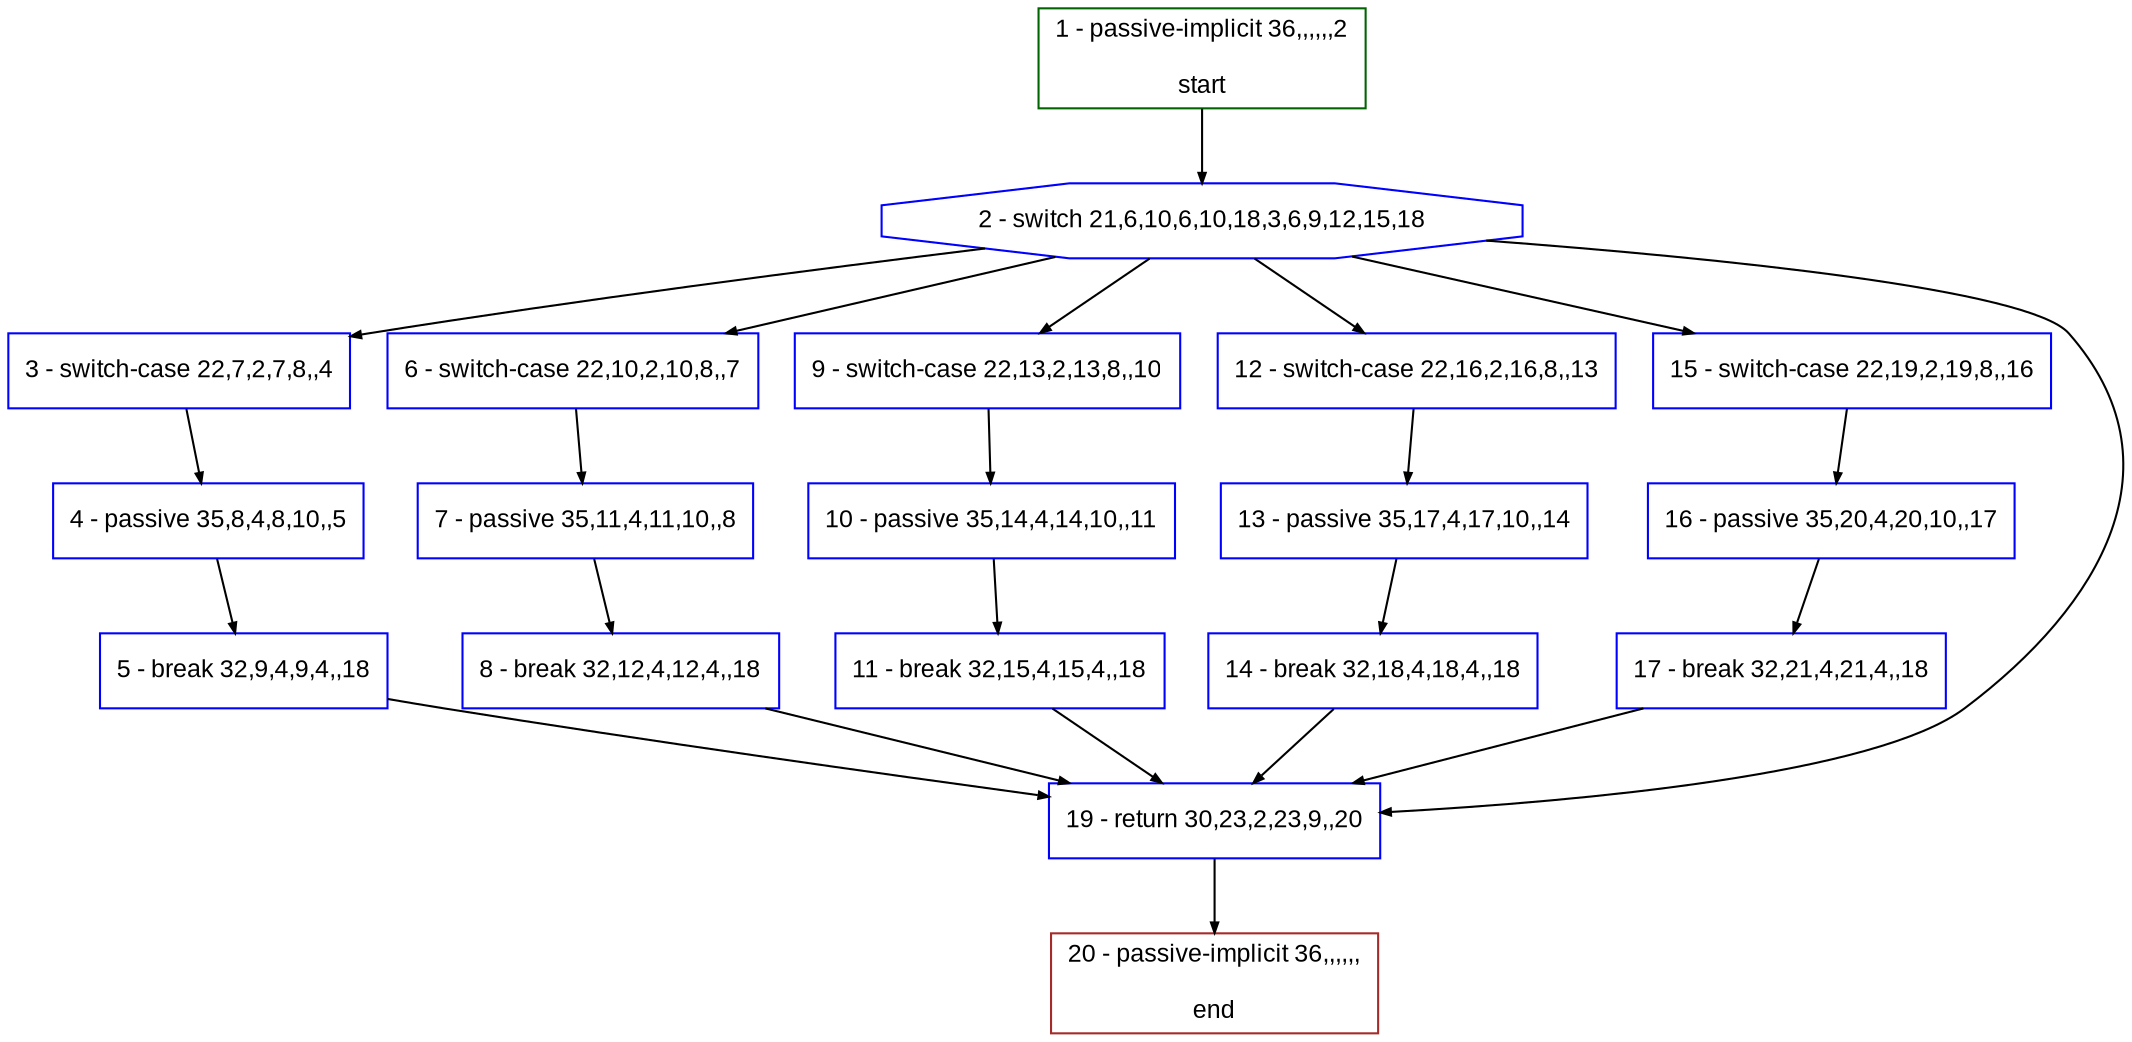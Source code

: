 digraph "" {
  graph [bgcolor="white", fillcolor="#FFFFCC", pack="true", packmode="clust", fontname="Arial", label="", fontsize="12", compound="true", style="rounded,filled"];
  node [node_initialized="no", fillcolor="white", fontname="Arial", label="", color="grey", fontsize="12", fixedsize="false", compound="true", shape="rectangle", style="filled"];
  edge [arrowtail="none", lhead="", fontcolor="black", fontname="Arial", label="", color="black", fontsize="12", arrowhead="normal", arrowsize="0.5", compound="true", ltail="", dir="forward"];
  __N1 [fillcolor="#ffffff", label="2 - switch 21,6,10,6,10,18,3,6,9,12,15,18", color="#0000ff", shape="octagon", style="filled"];
  __N2 [fillcolor="#ffffff", label="1 - passive-implicit 36,,,,,,2\n\nstart", color="#006400", shape="box", style="filled"];
  __N3 [fillcolor="#ffffff", label="3 - switch-case 22,7,2,7,8,,4", color="#0000ff", shape="box", style="filled"];
  __N4 [fillcolor="#ffffff", label="6 - switch-case 22,10,2,10,8,,7", color="#0000ff", shape="box", style="filled"];
  __N5 [fillcolor="#ffffff", label="9 - switch-case 22,13,2,13,8,,10", color="#0000ff", shape="box", style="filled"];
  __N6 [fillcolor="#ffffff", label="12 - switch-case 22,16,2,16,8,,13", color="#0000ff", shape="box", style="filled"];
  __N7 [fillcolor="#ffffff", label="15 - switch-case 22,19,2,19,8,,16", color="#0000ff", shape="box", style="filled"];
  __N8 [fillcolor="#ffffff", label="19 - return 30,23,2,23,9,,20", color="#0000ff", shape="box", style="filled"];
  __N9 [fillcolor="#ffffff", label="4 - passive 35,8,4,8,10,,5", color="#0000ff", shape="box", style="filled"];
  __N10 [fillcolor="#ffffff", label="5 - break 32,9,4,9,4,,18", color="#0000ff", shape="box", style="filled"];
  __N11 [fillcolor="#ffffff", label="7 - passive 35,11,4,11,10,,8", color="#0000ff", shape="box", style="filled"];
  __N12 [fillcolor="#ffffff", label="8 - break 32,12,4,12,4,,18", color="#0000ff", shape="box", style="filled"];
  __N13 [fillcolor="#ffffff", label="10 - passive 35,14,4,14,10,,11", color="#0000ff", shape="box", style="filled"];
  __N14 [fillcolor="#ffffff", label="11 - break 32,15,4,15,4,,18", color="#0000ff", shape="box", style="filled"];
  __N15 [fillcolor="#ffffff", label="13 - passive 35,17,4,17,10,,14", color="#0000ff", shape="box", style="filled"];
  __N16 [fillcolor="#ffffff", label="14 - break 32,18,4,18,4,,18", color="#0000ff", shape="box", style="filled"];
  __N17 [fillcolor="#ffffff", label="16 - passive 35,20,4,20,10,,17", color="#0000ff", shape="box", style="filled"];
  __N18 [fillcolor="#ffffff", label="17 - break 32,21,4,21,4,,18", color="#0000ff", shape="box", style="filled"];
  __N19 [fillcolor="#ffffff", label="20 - passive-implicit 36,,,,,,\n\nend", color="#a52a2a", shape="box", style="filled"];
  __N2 -> __N1 [arrowtail="none", color="#000000", label="", arrowhead="normal", dir="forward"];
  __N1 -> __N3 [arrowtail="none", color="#000000", label="", arrowhead="normal", dir="forward"];
  __N1 -> __N4 [arrowtail="none", color="#000000", label="", arrowhead="normal", dir="forward"];
  __N1 -> __N5 [arrowtail="none", color="#000000", label="", arrowhead="normal", dir="forward"];
  __N1 -> __N6 [arrowtail="none", color="#000000", label="", arrowhead="normal", dir="forward"];
  __N1 -> __N7 [arrowtail="none", color="#000000", label="", arrowhead="normal", dir="forward"];
  __N1 -> __N8 [arrowtail="none", color="#000000", label="", arrowhead="normal", dir="forward"];
  __N3 -> __N9 [arrowtail="none", color="#000000", label="", arrowhead="normal", dir="forward"];
  __N9 -> __N10 [arrowtail="none", color="#000000", label="", arrowhead="normal", dir="forward"];
  __N10 -> __N8 [arrowtail="none", color="#000000", label="", arrowhead="normal", dir="forward"];
  __N4 -> __N11 [arrowtail="none", color="#000000", label="", arrowhead="normal", dir="forward"];
  __N11 -> __N12 [arrowtail="none", color="#000000", label="", arrowhead="normal", dir="forward"];
  __N12 -> __N8 [arrowtail="none", color="#000000", label="", arrowhead="normal", dir="forward"];
  __N5 -> __N13 [arrowtail="none", color="#000000", label="", arrowhead="normal", dir="forward"];
  __N13 -> __N14 [arrowtail="none", color="#000000", label="", arrowhead="normal", dir="forward"];
  __N14 -> __N8 [arrowtail="none", color="#000000", label="", arrowhead="normal", dir="forward"];
  __N6 -> __N15 [arrowtail="none", color="#000000", label="", arrowhead="normal", dir="forward"];
  __N15 -> __N16 [arrowtail="none", color="#000000", label="", arrowhead="normal", dir="forward"];
  __N16 -> __N8 [arrowtail="none", color="#000000", label="", arrowhead="normal", dir="forward"];
  __N7 -> __N17 [arrowtail="none", color="#000000", label="", arrowhead="normal", dir="forward"];
  __N17 -> __N18 [arrowtail="none", color="#000000", label="", arrowhead="normal", dir="forward"];
  __N18 -> __N8 [arrowtail="none", color="#000000", label="", arrowhead="normal", dir="forward"];
  __N8 -> __N19 [arrowtail="none", color="#000000", label="", arrowhead="normal", dir="forward"];
}
